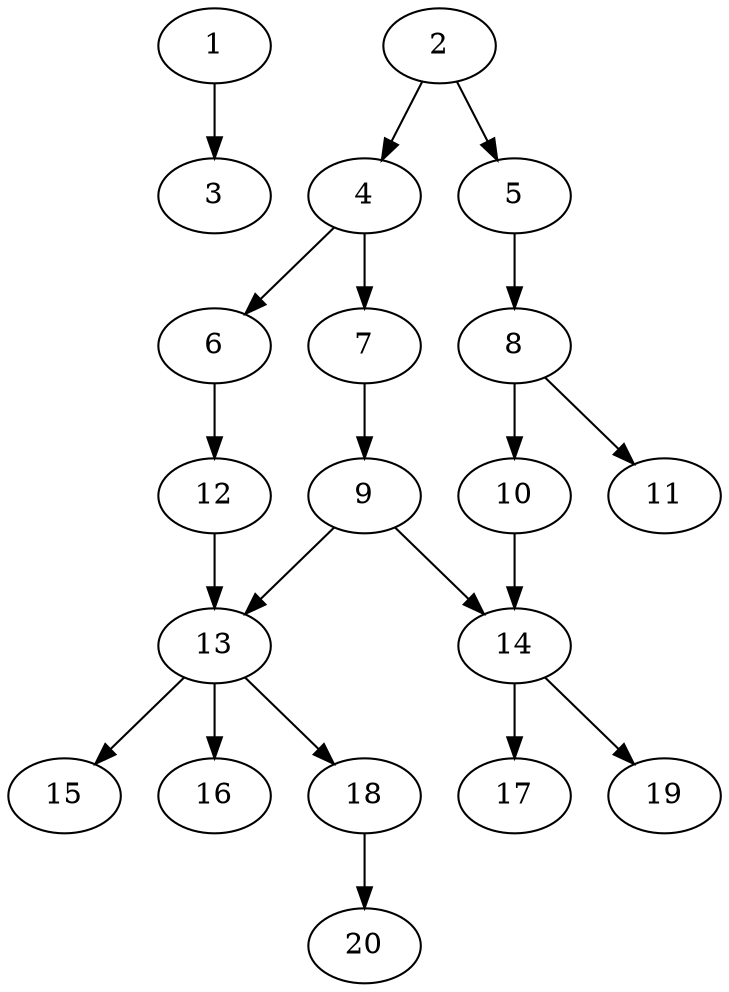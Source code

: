 // DAG automatically generated by daggen at Sat Jul 27 15:37:47 2019
// ./daggen --dot -n 20 --ccr 0.3 --fat 0.5 --regular 0.5 --density 0.4 --mindata 5242880 --maxdata 52428800 
digraph G {
  1 [size="82339840", alpha="0.09", expect_size="24701952"] 
  1 -> 3 [size ="24701952"]
  2 [size="77349547", alpha="0.20", expect_size="23204864"] 
  2 -> 4 [size ="23204864"]
  2 -> 5 [size ="23204864"]
  3 [size="122494293", alpha="0.07", expect_size="36748288"] 
  4 [size="141288107", alpha="0.11", expect_size="42386432"] 
  4 -> 6 [size ="42386432"]
  4 -> 7 [size ="42386432"]
  5 [size="31488000", alpha="0.04", expect_size="9446400"] 
  5 -> 8 [size ="9446400"]
  6 [size="120883200", alpha="0.16", expect_size="36264960"] 
  6 -> 12 [size ="36264960"]
  7 [size="173213013", alpha="0.13", expect_size="51963904"] 
  7 -> 9 [size ="51963904"]
  8 [size="164334933", alpha="0.09", expect_size="49300480"] 
  8 -> 10 [size ="49300480"]
  8 -> 11 [size ="49300480"]
  9 [size="18650453", alpha="0.14", expect_size="5595136"] 
  9 -> 13 [size ="5595136"]
  9 -> 14 [size ="5595136"]
  10 [size="131126613", alpha="0.13", expect_size="39337984"] 
  10 -> 14 [size ="39337984"]
  11 [size="61750613", alpha="0.08", expect_size="18525184"] 
  12 [size="129512107", alpha="0.02", expect_size="38853632"] 
  12 -> 13 [size ="38853632"]
  13 [size="129129813", alpha="0.08", expect_size="38738944"] 
  13 -> 15 [size ="38738944"]
  13 -> 16 [size ="38738944"]
  13 -> 18 [size ="38738944"]
  14 [size="23429120", alpha="0.05", expect_size="7028736"] 
  14 -> 17 [size ="7028736"]
  14 -> 19 [size ="7028736"]
  15 [size="106171733", alpha="0.05", expect_size="31851520"] 
  16 [size="135758507", alpha="0.09", expect_size="40727552"] 
  17 [size="105837227", alpha="0.19", expect_size="31751168"] 
  18 [size="50892800", alpha="0.15", expect_size="15267840"] 
  18 -> 20 [size ="15267840"]
  19 [size="122610347", alpha="0.17", expect_size="36783104"] 
  20 [size="79206400", alpha="0.01", expect_size="23761920"] 
}
